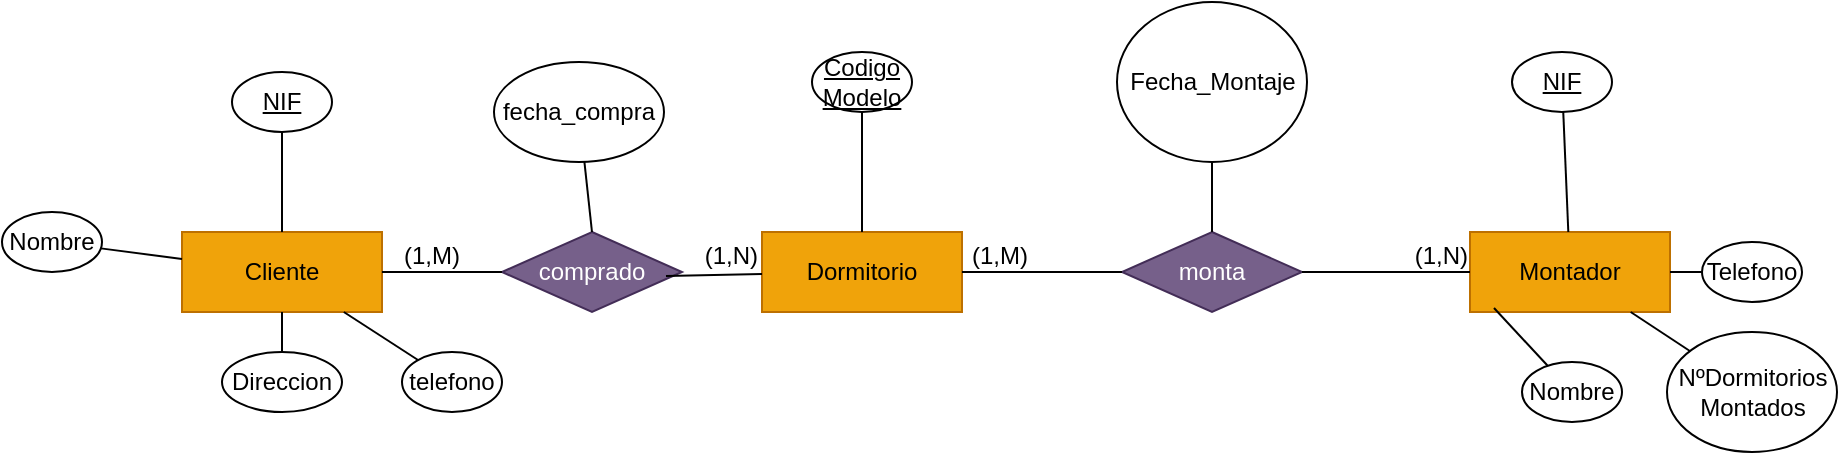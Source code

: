 <mxfile version="27.0.9">
  <diagram name="Página-1" id="1fndnWag2moxBErAr6Kn">
    <mxGraphModel dx="1185" dy="695" grid="1" gridSize="10" guides="1" tooltips="1" connect="1" arrows="1" fold="1" page="1" pageScale="1" pageWidth="827" pageHeight="1169" math="0" shadow="0">
      <root>
        <mxCell id="0" />
        <mxCell id="1" parent="0" />
        <mxCell id="UlqzWNiL9yILnDq5p4_i-1" value="Dormitorio" style="whiteSpace=wrap;html=1;align=center;fillColor=#f0a30a;strokeColor=#BD7000;fontColor=#000000;" vertex="1" parent="1">
          <mxGeometry x="530" y="460" width="100" height="40" as="geometry" />
        </mxCell>
        <mxCell id="UlqzWNiL9yILnDq5p4_i-2" value="Montador" style="whiteSpace=wrap;html=1;align=center;fillColor=#f0a30a;strokeColor=#BD7000;fontColor=#000000;" vertex="1" parent="1">
          <mxGeometry x="884" y="460" width="100" height="40" as="geometry" />
        </mxCell>
        <mxCell id="UlqzWNiL9yILnDq5p4_i-3" value="" style="endArrow=none;html=1;rounded=0;" edge="1" parent="1" source="UlqzWNiL9yILnDq5p4_i-1" target="UlqzWNiL9yILnDq5p4_i-4">
          <mxGeometry relative="1" as="geometry">
            <mxPoint x="520" y="385" as="sourcePoint" />
            <mxPoint x="580" y="385" as="targetPoint" />
          </mxGeometry>
        </mxCell>
        <mxCell id="UlqzWNiL9yILnDq5p4_i-4" value="&lt;u&gt;Codigo Modelo&lt;/u&gt;" style="ellipse;whiteSpace=wrap;html=1;align=center;" vertex="1" parent="1">
          <mxGeometry x="555" y="370" width="50" height="30" as="geometry" />
        </mxCell>
        <mxCell id="UlqzWNiL9yILnDq5p4_i-5" value="" style="endArrow=none;html=1;rounded=0;" edge="1" parent="1" source="UlqzWNiL9yILnDq5p4_i-2" target="UlqzWNiL9yILnDq5p4_i-6">
          <mxGeometry relative="1" as="geometry">
            <mxPoint x="870" y="385" as="sourcePoint" />
            <mxPoint x="930" y="385" as="targetPoint" />
          </mxGeometry>
        </mxCell>
        <mxCell id="UlqzWNiL9yILnDq5p4_i-6" value="&lt;u&gt;NIF&lt;/u&gt;" style="ellipse;whiteSpace=wrap;html=1;align=center;" vertex="1" parent="1">
          <mxGeometry x="905" y="370" width="50" height="30" as="geometry" />
        </mxCell>
        <mxCell id="UlqzWNiL9yILnDq5p4_i-7" value="" style="endArrow=none;html=1;rounded=0;exitX=0.12;exitY=0.95;exitDx=0;exitDy=0;exitPerimeter=0;" edge="1" parent="1" source="UlqzWNiL9yILnDq5p4_i-2" target="UlqzWNiL9yILnDq5p4_i-8">
          <mxGeometry relative="1" as="geometry">
            <mxPoint x="840" y="575" as="sourcePoint" />
            <mxPoint x="900" y="575" as="targetPoint" />
          </mxGeometry>
        </mxCell>
        <mxCell id="UlqzWNiL9yILnDq5p4_i-8" value="Nombre" style="ellipse;whiteSpace=wrap;html=1;align=center;" vertex="1" parent="1">
          <mxGeometry x="910" y="525" width="50" height="30" as="geometry" />
        </mxCell>
        <mxCell id="UlqzWNiL9yILnDq5p4_i-9" value="" style="endArrow=none;html=1;rounded=0;" edge="1" parent="1" source="UlqzWNiL9yILnDq5p4_i-2" target="UlqzWNiL9yILnDq5p4_i-10">
          <mxGeometry relative="1" as="geometry">
            <mxPoint x="905" y="575" as="sourcePoint" />
            <mxPoint x="965" y="575" as="targetPoint" />
          </mxGeometry>
        </mxCell>
        <mxCell id="UlqzWNiL9yILnDq5p4_i-10" value="Telefono" style="ellipse;whiteSpace=wrap;html=1;align=center;" vertex="1" parent="1">
          <mxGeometry x="1000" y="465" width="50" height="30" as="geometry" />
        </mxCell>
        <mxCell id="UlqzWNiL9yILnDq5p4_i-11" value="" style="endArrow=none;html=1;rounded=0;" edge="1" parent="1" source="UlqzWNiL9yILnDq5p4_i-2" target="UlqzWNiL9yILnDq5p4_i-12">
          <mxGeometry relative="1" as="geometry">
            <mxPoint x="760" y="575" as="sourcePoint" />
            <mxPoint x="820" y="575" as="targetPoint" />
          </mxGeometry>
        </mxCell>
        <mxCell id="UlqzWNiL9yILnDq5p4_i-12" value="NºDormitorios&lt;div&gt;Montados&lt;/div&gt;" style="ellipse;whiteSpace=wrap;html=1;align=center;" vertex="1" parent="1">
          <mxGeometry x="982.5" y="510" width="85" height="60" as="geometry" />
        </mxCell>
        <mxCell id="UlqzWNiL9yILnDq5p4_i-13" value="monta" style="shape=rhombus;perimeter=rhombusPerimeter;whiteSpace=wrap;html=1;align=center;fillColor=#76608a;fontColor=#ffffff;strokeColor=#432D57;" vertex="1" parent="1">
          <mxGeometry x="710" y="460" width="90" height="40" as="geometry" />
        </mxCell>
        <mxCell id="UlqzWNiL9yILnDq5p4_i-14" value="" style="endArrow=none;html=1;rounded=0;exitX=0;exitY=0.5;exitDx=0;exitDy=0;" edge="1" parent="1" source="UlqzWNiL9yILnDq5p4_i-13" target="UlqzWNiL9yILnDq5p4_i-1">
          <mxGeometry relative="1" as="geometry">
            <mxPoint x="687" y="450" as="sourcePoint" />
            <mxPoint x="640" y="480" as="targetPoint" />
          </mxGeometry>
        </mxCell>
        <mxCell id="UlqzWNiL9yILnDq5p4_i-15" value="(1,M)" style="resizable=0;html=1;whiteSpace=wrap;align=right;verticalAlign=bottom;" connectable="0" vertex="1" parent="UlqzWNiL9yILnDq5p4_i-14">
          <mxGeometry x="1" relative="1" as="geometry">
            <mxPoint x="34" as="offset" />
          </mxGeometry>
        </mxCell>
        <mxCell id="UlqzWNiL9yILnDq5p4_i-16" value="" style="endArrow=none;html=1;rounded=0;exitX=1;exitY=0.5;exitDx=0;exitDy=0;" edge="1" parent="1" source="UlqzWNiL9yILnDq5p4_i-13" target="UlqzWNiL9yILnDq5p4_i-2">
          <mxGeometry relative="1" as="geometry">
            <mxPoint x="687" y="450" as="sourcePoint" />
            <mxPoint x="860" y="480" as="targetPoint" />
          </mxGeometry>
        </mxCell>
        <mxCell id="UlqzWNiL9yILnDq5p4_i-17" value="(1,N)" style="resizable=0;html=1;whiteSpace=wrap;align=right;verticalAlign=bottom;" connectable="0" vertex="1" parent="UlqzWNiL9yILnDq5p4_i-16">
          <mxGeometry x="1" relative="1" as="geometry">
            <mxPoint as="offset" />
          </mxGeometry>
        </mxCell>
        <mxCell id="UlqzWNiL9yILnDq5p4_i-18" value="" style="endArrow=none;html=1;rounded=0;" edge="1" parent="1" source="UlqzWNiL9yILnDq5p4_i-13" target="UlqzWNiL9yILnDq5p4_i-19">
          <mxGeometry relative="1" as="geometry">
            <mxPoint x="700" y="345" as="sourcePoint" />
            <mxPoint x="760" y="345" as="targetPoint" />
          </mxGeometry>
        </mxCell>
        <mxCell id="UlqzWNiL9yILnDq5p4_i-19" value="Fecha_Montaje" style="ellipse;whiteSpace=wrap;html=1;align=center;" vertex="1" parent="1">
          <mxGeometry x="707.5" y="345" width="95" height="80" as="geometry" />
        </mxCell>
        <mxCell id="UlqzWNiL9yILnDq5p4_i-20" value="Cliente" style="whiteSpace=wrap;html=1;align=center;fillColor=#f0a30a;strokeColor=#BD7000;fontColor=#000000;" vertex="1" parent="1">
          <mxGeometry x="240" y="460" width="100" height="40" as="geometry" />
        </mxCell>
        <mxCell id="UlqzWNiL9yILnDq5p4_i-21" value="comprado" style="shape=rhombus;perimeter=rhombusPerimeter;whiteSpace=wrap;html=1;align=center;fillColor=#76608a;fontColor=#ffffff;strokeColor=#432D57;" vertex="1" parent="1">
          <mxGeometry x="400" y="460" width="90" height="40" as="geometry" />
        </mxCell>
        <mxCell id="UlqzWNiL9yILnDq5p4_i-22" value="" style="endArrow=none;html=1;rounded=0;exitX=0.911;exitY=0.55;exitDx=0;exitDy=0;exitPerimeter=0;" edge="1" parent="1" source="UlqzWNiL9yILnDq5p4_i-21" target="UlqzWNiL9yILnDq5p4_i-1">
          <mxGeometry relative="1" as="geometry">
            <mxPoint x="490" y="480" as="sourcePoint" />
            <mxPoint x="470" y="600" as="targetPoint" />
          </mxGeometry>
        </mxCell>
        <mxCell id="UlqzWNiL9yILnDq5p4_i-23" value="(1,N)" style="resizable=0;html=1;whiteSpace=wrap;align=right;verticalAlign=bottom;" connectable="0" vertex="1" parent="UlqzWNiL9yILnDq5p4_i-22">
          <mxGeometry x="1" relative="1" as="geometry">
            <mxPoint y="-1" as="offset" />
          </mxGeometry>
        </mxCell>
        <mxCell id="UlqzWNiL9yILnDq5p4_i-24" value="" style="endArrow=none;html=1;rounded=0;exitX=0;exitY=0.5;exitDx=0;exitDy=0;" edge="1" parent="1" source="UlqzWNiL9yILnDq5p4_i-21" target="UlqzWNiL9yILnDq5p4_i-20">
          <mxGeometry relative="1" as="geometry">
            <mxPoint x="517" y="570" as="sourcePoint" />
            <mxPoint x="690" y="600" as="targetPoint" />
          </mxGeometry>
        </mxCell>
        <mxCell id="UlqzWNiL9yILnDq5p4_i-25" value="(1,M)" style="resizable=0;html=1;whiteSpace=wrap;align=right;verticalAlign=bottom;" connectable="0" vertex="1" parent="UlqzWNiL9yILnDq5p4_i-24">
          <mxGeometry x="1" relative="1" as="geometry">
            <mxPoint x="40" as="offset" />
          </mxGeometry>
        </mxCell>
        <mxCell id="UlqzWNiL9yILnDq5p4_i-26" value="" style="endArrow=none;html=1;rounded=0;" edge="1" parent="1" source="UlqzWNiL9yILnDq5p4_i-20" target="UlqzWNiL9yILnDq5p4_i-27">
          <mxGeometry relative="1" as="geometry">
            <mxPoint x="530" y="795" as="sourcePoint" />
            <mxPoint x="590" y="795" as="targetPoint" />
          </mxGeometry>
        </mxCell>
        <mxCell id="UlqzWNiL9yILnDq5p4_i-27" value="&lt;u&gt;NIF&lt;/u&gt;" style="ellipse;whiteSpace=wrap;html=1;align=center;" vertex="1" parent="1">
          <mxGeometry x="265" y="380" width="50" height="30" as="geometry" />
        </mxCell>
        <mxCell id="UlqzWNiL9yILnDq5p4_i-28" value="" style="endArrow=none;html=1;rounded=0;" edge="1" parent="1" source="UlqzWNiL9yILnDq5p4_i-20" target="UlqzWNiL9yILnDq5p4_i-29">
          <mxGeometry relative="1" as="geometry">
            <mxPoint x="625" y="785" as="sourcePoint" />
            <mxPoint x="685" y="785" as="targetPoint" />
          </mxGeometry>
        </mxCell>
        <mxCell id="UlqzWNiL9yILnDq5p4_i-29" value="Direccion" style="ellipse;whiteSpace=wrap;html=1;align=center;" vertex="1" parent="1">
          <mxGeometry x="260" y="520" width="60" height="30" as="geometry" />
        </mxCell>
        <mxCell id="UlqzWNiL9yILnDq5p4_i-30" value="" style="endArrow=none;html=1;rounded=0;" edge="1" parent="1" source="UlqzWNiL9yILnDq5p4_i-20" target="UlqzWNiL9yILnDq5p4_i-31">
          <mxGeometry relative="1" as="geometry">
            <mxPoint x="565" y="855" as="sourcePoint" />
            <mxPoint x="625" y="855" as="targetPoint" />
          </mxGeometry>
        </mxCell>
        <mxCell id="UlqzWNiL9yILnDq5p4_i-31" value="Nombre" style="ellipse;whiteSpace=wrap;html=1;align=center;" vertex="1" parent="1">
          <mxGeometry x="150" y="450" width="50" height="30" as="geometry" />
        </mxCell>
        <mxCell id="UlqzWNiL9yILnDq5p4_i-32" value="" style="endArrow=none;html=1;rounded=0;" edge="1" parent="1" source="UlqzWNiL9yILnDq5p4_i-20" target="UlqzWNiL9yILnDq5p4_i-33">
          <mxGeometry relative="1" as="geometry">
            <mxPoint x="565" y="835" as="sourcePoint" />
            <mxPoint x="625" y="835" as="targetPoint" />
          </mxGeometry>
        </mxCell>
        <mxCell id="UlqzWNiL9yILnDq5p4_i-33" value="telefono" style="ellipse;whiteSpace=wrap;html=1;align=center;" vertex="1" parent="1">
          <mxGeometry x="350" y="520" width="50" height="30" as="geometry" />
        </mxCell>
        <mxCell id="UlqzWNiL9yILnDq5p4_i-37" style="edgeStyle=orthogonalEdgeStyle;rounded=0;orthogonalLoop=1;jettySize=auto;html=1;exitX=0.5;exitY=1;exitDx=0;exitDy=0;" edge="1" parent="1" source="UlqzWNiL9yILnDq5p4_i-33" target="UlqzWNiL9yILnDq5p4_i-33">
          <mxGeometry relative="1" as="geometry" />
        </mxCell>
        <mxCell id="UlqzWNiL9yILnDq5p4_i-38" value="" style="endArrow=none;html=1;rounded=0;exitX=0.5;exitY=0;exitDx=0;exitDy=0;" edge="1" parent="1" target="UlqzWNiL9yILnDq5p4_i-39" source="UlqzWNiL9yILnDq5p4_i-21">
          <mxGeometry relative="1" as="geometry">
            <mxPoint x="530" y="350" as="sourcePoint" />
            <mxPoint x="866" y="715" as="targetPoint" />
          </mxGeometry>
        </mxCell>
        <mxCell id="UlqzWNiL9yILnDq5p4_i-39" value="fecha_compra" style="ellipse;whiteSpace=wrap;html=1;align=center;" vertex="1" parent="1">
          <mxGeometry x="396" y="375" width="85" height="50" as="geometry" />
        </mxCell>
      </root>
    </mxGraphModel>
  </diagram>
</mxfile>
